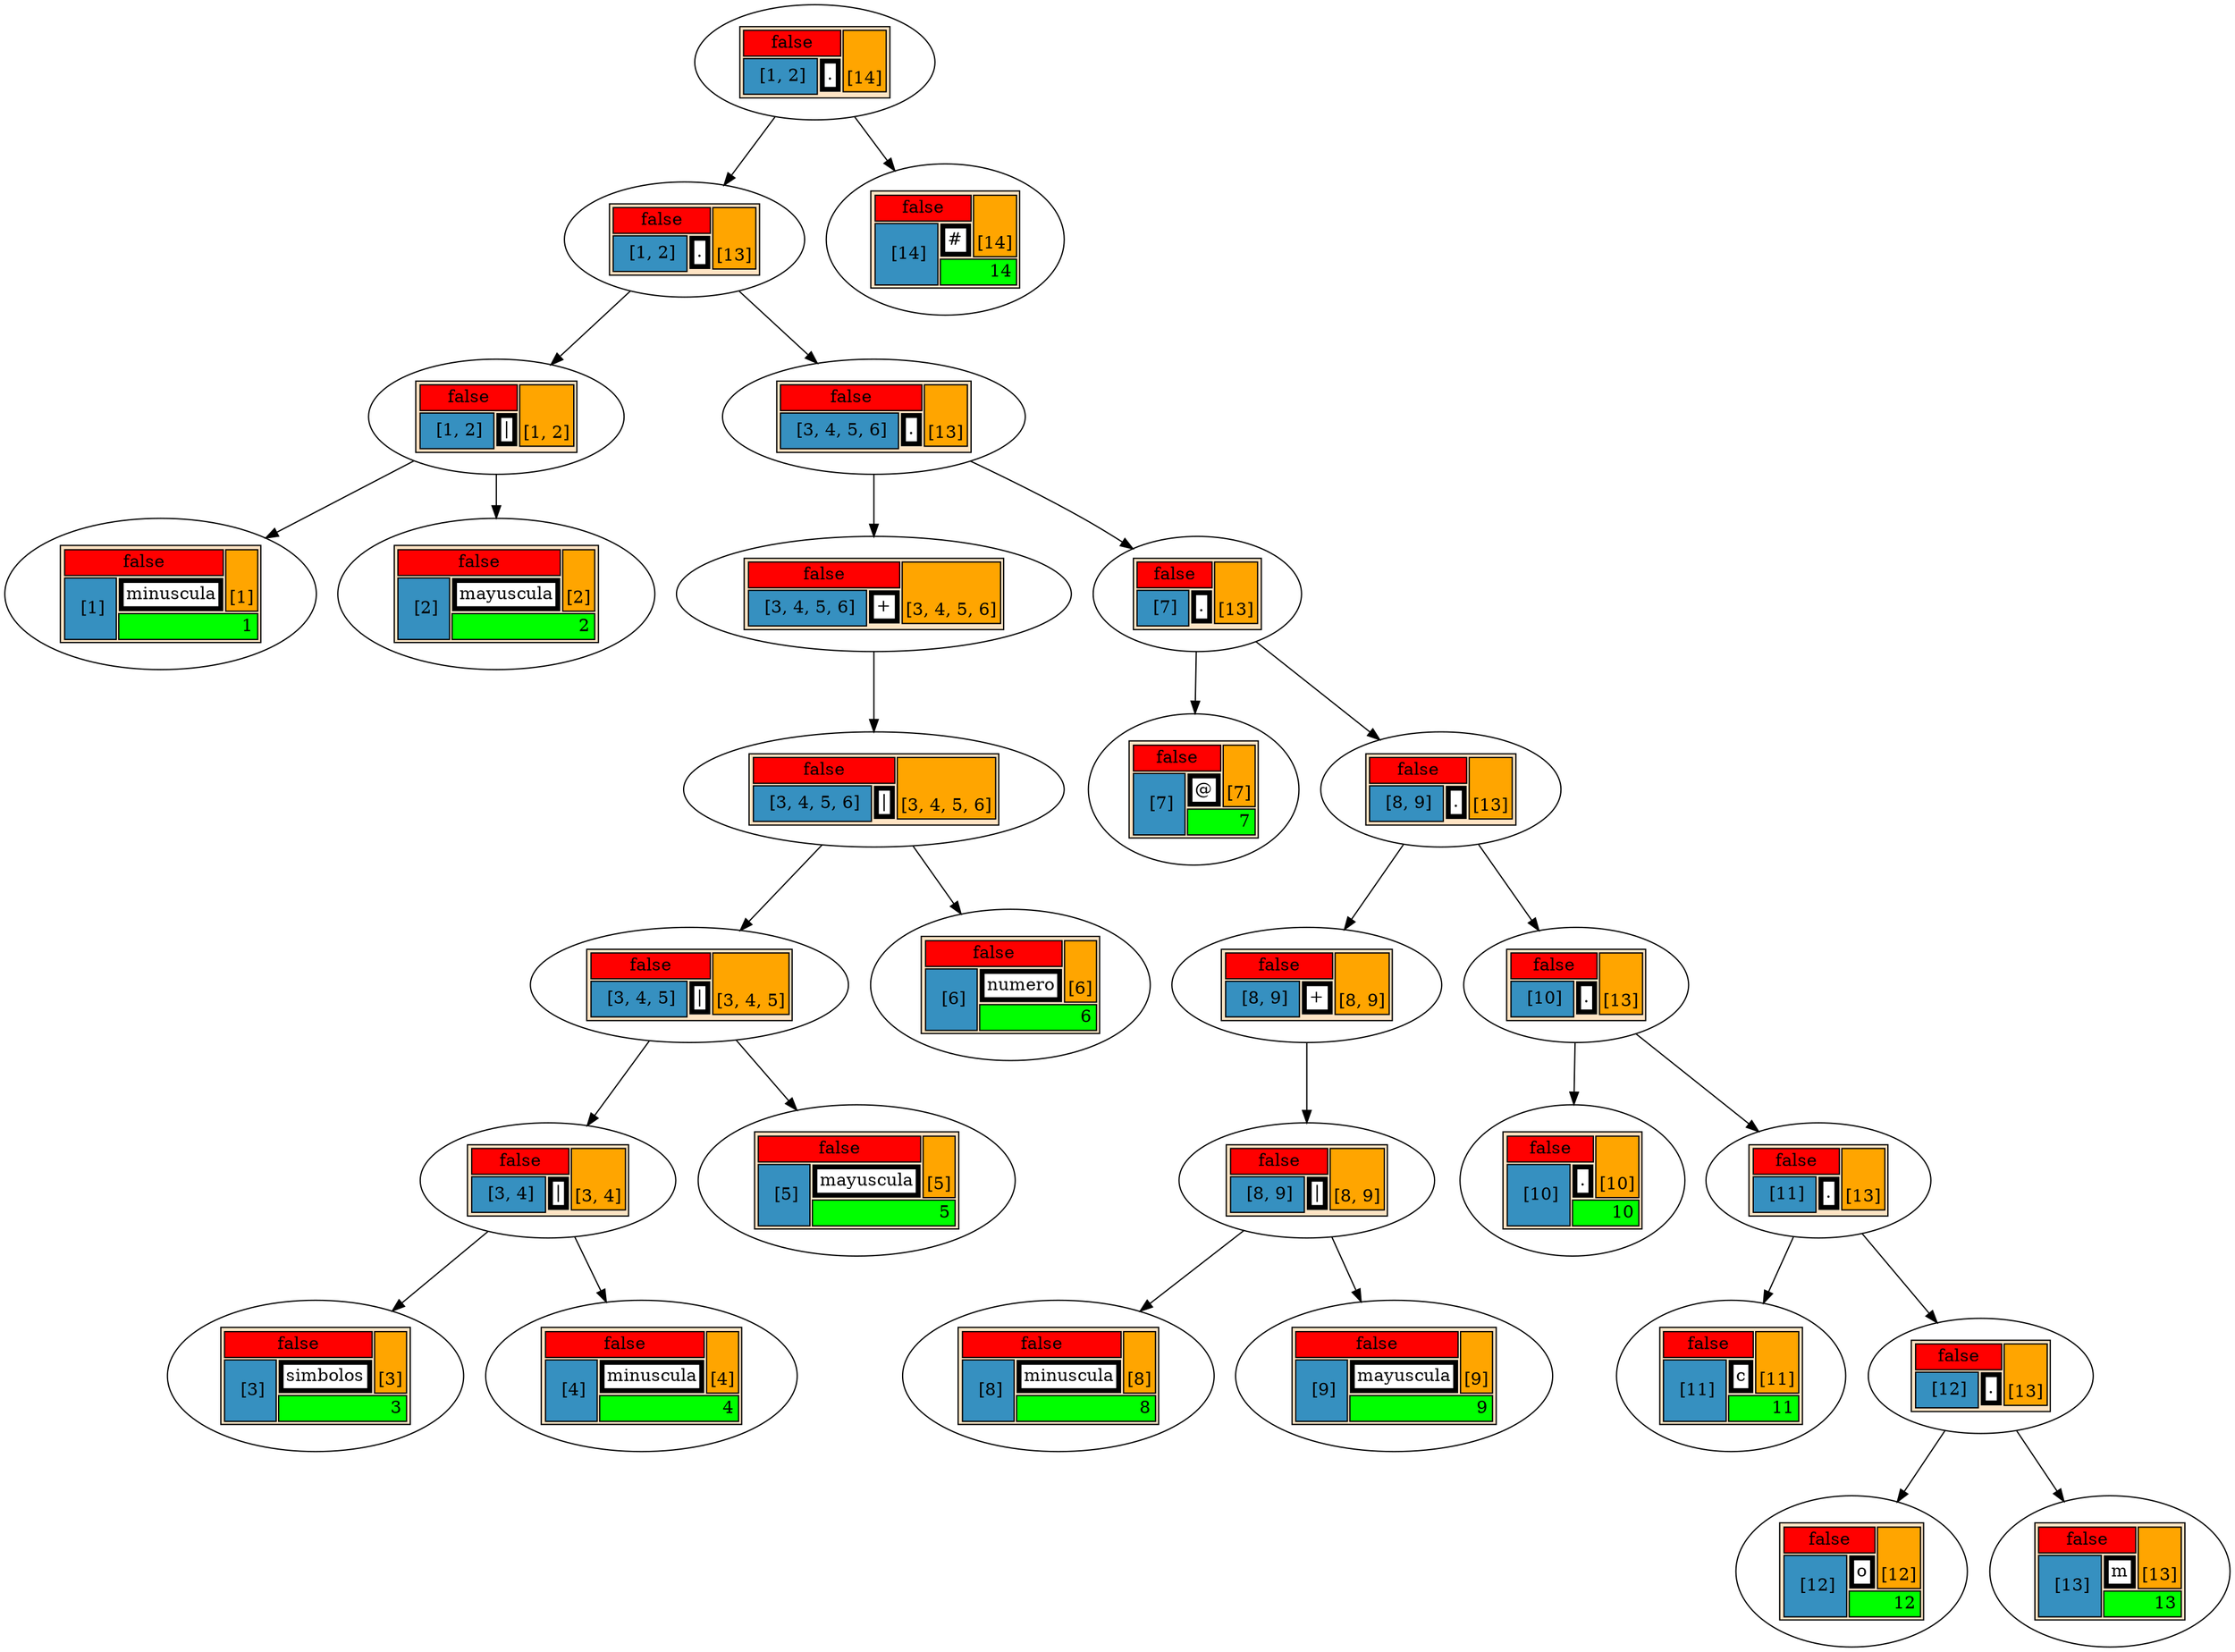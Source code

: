 digraph Arbol_Sintactico {

n1[
   label=<
<TABLE BGCOLOR="bisque">
<TR>
 <TD COLSPAN="3"  BGCOLOR="Red">false</TD>
 <TD ROWSPAN="2" BGCOLOR="Orange" 
  VALIGN="bottom" ALIGN="right">[14]</TD> 
 </TR>
  <TR>
   <TD COLSPAN="2" ROWSPAN="2"  BGCOLOR="#3690c0">
  [1, 2]
 </TD> 
  <TD BGCOLOR="white"  BORDER="4">.</TD> 
 </TR>
 </TABLE>> 
   ]
n2[
   label=<
<TABLE BGCOLOR="bisque">
<TR>
 <TD COLSPAN="3"  BGCOLOR="Red">false</TD>
 <TD ROWSPAN="2" BGCOLOR="Orange" 
  VALIGN="bottom" ALIGN="right">[13]</TD> 
 </TR>
  <TR>
   <TD COLSPAN="2" ROWSPAN="2"  BGCOLOR="#3690c0">
  [1, 2]
 </TD> 
  <TD BGCOLOR="white"  BORDER="4">.</TD> 
 </TR>
 </TABLE>> 
   ]
n1->n2
n3[
   label=<
<TABLE BGCOLOR="bisque">
<TR>
 <TD COLSPAN="3"  BGCOLOR="Red">false</TD>
 <TD ROWSPAN="2" BGCOLOR="Orange" 
  VALIGN="bottom" ALIGN="right">[1, 2]</TD> 
 </TR>
  <TR>
   <TD COLSPAN="2" ROWSPAN="2"  BGCOLOR="#3690c0">
  [1, 2]
 </TD> 
  <TD BGCOLOR="white"  BORDER="4">|</TD> 
 </TR>
 </TABLE>> 
   ]
n2->n3
n4[
   label=<
<TABLE BGCOLOR="bisque">
<TR>
 <TD COLSPAN="3"  BGCOLOR="Red">false</TD>
 <TD ROWSPAN="2" BGCOLOR="Orange" 
  VALIGN="bottom" ALIGN="right">[1]</TD> 
 </TR>
  <TR>
   <TD COLSPAN="2" ROWSPAN="2"  BGCOLOR="#3690c0">
  [1]
 </TD> 
  <TD BGCOLOR="white"  BORDER="4">minuscula</TD> 
 </TR>
 <TR>
  <TD COLSPAN="2" ALIGN="right" PORT="there"  BGCOLOR="Green">1</TD>
  </TR>
  </TABLE>> 
   ]
n3->n4
n5[
   label=<
<TABLE BGCOLOR="bisque">
<TR>
 <TD COLSPAN="3"  BGCOLOR="Red">false</TD>
 <TD ROWSPAN="2" BGCOLOR="Orange" 
  VALIGN="bottom" ALIGN="right">[2]</TD> 
 </TR>
  <TR>
   <TD COLSPAN="2" ROWSPAN="2"  BGCOLOR="#3690c0">
  [2]
 </TD> 
  <TD BGCOLOR="white"  BORDER="4">mayuscula</TD> 
 </TR>
 <TR>
  <TD COLSPAN="2" ALIGN="right" PORT="there"  BGCOLOR="Green">2</TD>
  </TR>
  </TABLE>> 
   ]
n3->n5
n6[
   label=<
<TABLE BGCOLOR="bisque">
<TR>
 <TD COLSPAN="3"  BGCOLOR="Red">false</TD>
 <TD ROWSPAN="2" BGCOLOR="Orange" 
  VALIGN="bottom" ALIGN="right">[13]</TD> 
 </TR>
  <TR>
   <TD COLSPAN="2" ROWSPAN="2"  BGCOLOR="#3690c0">
  [3, 4, 5, 6]
 </TD> 
  <TD BGCOLOR="white"  BORDER="4">.</TD> 
 </TR>
 </TABLE>> 
   ]
n2->n6
n7[
   label=<
<TABLE BGCOLOR="bisque">
<TR>
 <TD COLSPAN="3"  BGCOLOR="Red">false</TD>
 <TD ROWSPAN="2" BGCOLOR="Orange" 
  VALIGN="bottom" ALIGN="right">[3, 4, 5, 6]</TD> 
 </TR>
  <TR>
   <TD COLSPAN="2" ROWSPAN="2"  BGCOLOR="#3690c0">
  [3, 4, 5, 6]
 </TD> 
  <TD BGCOLOR="white"  BORDER="4">+</TD> 
 </TR>
 </TABLE>> 
   ]
n6->n7
n8[
   label=<
<TABLE BGCOLOR="bisque">
<TR>
 <TD COLSPAN="3"  BGCOLOR="Red">false</TD>
 <TD ROWSPAN="2" BGCOLOR="Orange" 
  VALIGN="bottom" ALIGN="right">[3, 4, 5, 6]</TD> 
 </TR>
  <TR>
   <TD COLSPAN="2" ROWSPAN="2"  BGCOLOR="#3690c0">
  [3, 4, 5, 6]
 </TD> 
  <TD BGCOLOR="white"  BORDER="4">|</TD> 
 </TR>
 </TABLE>> 
   ]
n7->n8
n9[
   label=<
<TABLE BGCOLOR="bisque">
<TR>
 <TD COLSPAN="3"  BGCOLOR="Red">false</TD>
 <TD ROWSPAN="2" BGCOLOR="Orange" 
  VALIGN="bottom" ALIGN="right">[3, 4, 5]</TD> 
 </TR>
  <TR>
   <TD COLSPAN="2" ROWSPAN="2"  BGCOLOR="#3690c0">
  [3, 4, 5]
 </TD> 
  <TD BGCOLOR="white"  BORDER="4">|</TD> 
 </TR>
 </TABLE>> 
   ]
n8->n9
n10[
   label=<
<TABLE BGCOLOR="bisque">
<TR>
 <TD COLSPAN="3"  BGCOLOR="Red">false</TD>
 <TD ROWSPAN="2" BGCOLOR="Orange" 
  VALIGN="bottom" ALIGN="right">[3, 4]</TD> 
 </TR>
  <TR>
   <TD COLSPAN="2" ROWSPAN="2"  BGCOLOR="#3690c0">
  [3, 4]
 </TD> 
  <TD BGCOLOR="white"  BORDER="4">|</TD> 
 </TR>
 </TABLE>> 
   ]
n9->n10
n11[
   label=<
<TABLE BGCOLOR="bisque">
<TR>
 <TD COLSPAN="3"  BGCOLOR="Red">false</TD>
 <TD ROWSPAN="2" BGCOLOR="Orange" 
  VALIGN="bottom" ALIGN="right">[3]</TD> 
 </TR>
  <TR>
   <TD COLSPAN="2" ROWSPAN="2"  BGCOLOR="#3690c0">
  [3]
 </TD> 
  <TD BGCOLOR="white"  BORDER="4">simbolos</TD> 
 </TR>
 <TR>
  <TD COLSPAN="2" ALIGN="right" PORT="there"  BGCOLOR="Green">3</TD>
  </TR>
  </TABLE>> 
   ]
n10->n11
n12[
   label=<
<TABLE BGCOLOR="bisque">
<TR>
 <TD COLSPAN="3"  BGCOLOR="Red">false</TD>
 <TD ROWSPAN="2" BGCOLOR="Orange" 
  VALIGN="bottom" ALIGN="right">[4]</TD> 
 </TR>
  <TR>
   <TD COLSPAN="2" ROWSPAN="2"  BGCOLOR="#3690c0">
  [4]
 </TD> 
  <TD BGCOLOR="white"  BORDER="4">minuscula</TD> 
 </TR>
 <TR>
  <TD COLSPAN="2" ALIGN="right" PORT="there"  BGCOLOR="Green">4</TD>
  </TR>
  </TABLE>> 
   ]
n10->n12
n13[
   label=<
<TABLE BGCOLOR="bisque">
<TR>
 <TD COLSPAN="3"  BGCOLOR="Red">false</TD>
 <TD ROWSPAN="2" BGCOLOR="Orange" 
  VALIGN="bottom" ALIGN="right">[5]</TD> 
 </TR>
  <TR>
   <TD COLSPAN="2" ROWSPAN="2"  BGCOLOR="#3690c0">
  [5]
 </TD> 
  <TD BGCOLOR="white"  BORDER="4">mayuscula</TD> 
 </TR>
 <TR>
  <TD COLSPAN="2" ALIGN="right" PORT="there"  BGCOLOR="Green">5</TD>
  </TR>
  </TABLE>> 
   ]
n9->n13
n14[
   label=<
<TABLE BGCOLOR="bisque">
<TR>
 <TD COLSPAN="3"  BGCOLOR="Red">false</TD>
 <TD ROWSPAN="2" BGCOLOR="Orange" 
  VALIGN="bottom" ALIGN="right">[6]</TD> 
 </TR>
  <TR>
   <TD COLSPAN="2" ROWSPAN="2"  BGCOLOR="#3690c0">
  [6]
 </TD> 
  <TD BGCOLOR="white"  BORDER="4">numero</TD> 
 </TR>
 <TR>
  <TD COLSPAN="2" ALIGN="right" PORT="there"  BGCOLOR="Green">6</TD>
  </TR>
  </TABLE>> 
   ]
n8->n14
n15[
   label=<
<TABLE BGCOLOR="bisque">
<TR>
 <TD COLSPAN="3"  BGCOLOR="Red">false</TD>
 <TD ROWSPAN="2" BGCOLOR="Orange" 
  VALIGN="bottom" ALIGN="right">[13]</TD> 
 </TR>
  <TR>
   <TD COLSPAN="2" ROWSPAN="2"  BGCOLOR="#3690c0">
  [7]
 </TD> 
  <TD BGCOLOR="white"  BORDER="4">.</TD> 
 </TR>
 </TABLE>> 
   ]
n6->n15
n16[
   label=<
<TABLE BGCOLOR="bisque">
<TR>
 <TD COLSPAN="3"  BGCOLOR="Red">false</TD>
 <TD ROWSPAN="2" BGCOLOR="Orange" 
  VALIGN="bottom" ALIGN="right">[7]</TD> 
 </TR>
  <TR>
   <TD COLSPAN="2" ROWSPAN="2"  BGCOLOR="#3690c0">
  [7]
 </TD> 
  <TD BGCOLOR="white"  BORDER="4">@</TD> 
 </TR>
 <TR>
  <TD COLSPAN="2" ALIGN="right" PORT="there"  BGCOLOR="Green">7</TD>
  </TR>
  </TABLE>> 
   ]
n15->n16
n17[
   label=<
<TABLE BGCOLOR="bisque">
<TR>
 <TD COLSPAN="3"  BGCOLOR="Red">false</TD>
 <TD ROWSPAN="2" BGCOLOR="Orange" 
  VALIGN="bottom" ALIGN="right">[13]</TD> 
 </TR>
  <TR>
   <TD COLSPAN="2" ROWSPAN="2"  BGCOLOR="#3690c0">
  [8, 9]
 </TD> 
  <TD BGCOLOR="white"  BORDER="4">.</TD> 
 </TR>
 </TABLE>> 
   ]
n15->n17
n18[
   label=<
<TABLE BGCOLOR="bisque">
<TR>
 <TD COLSPAN="3"  BGCOLOR="Red">false</TD>
 <TD ROWSPAN="2" BGCOLOR="Orange" 
  VALIGN="bottom" ALIGN="right">[8, 9]</TD> 
 </TR>
  <TR>
   <TD COLSPAN="2" ROWSPAN="2"  BGCOLOR="#3690c0">
  [8, 9]
 </TD> 
  <TD BGCOLOR="white"  BORDER="4">+</TD> 
 </TR>
 </TABLE>> 
   ]
n17->n18
n19[
   label=<
<TABLE BGCOLOR="bisque">
<TR>
 <TD COLSPAN="3"  BGCOLOR="Red">false</TD>
 <TD ROWSPAN="2" BGCOLOR="Orange" 
  VALIGN="bottom" ALIGN="right">[8, 9]</TD> 
 </TR>
  <TR>
   <TD COLSPAN="2" ROWSPAN="2"  BGCOLOR="#3690c0">
  [8, 9]
 </TD> 
  <TD BGCOLOR="white"  BORDER="4">|</TD> 
 </TR>
 </TABLE>> 
   ]
n18->n19
n20[
   label=<
<TABLE BGCOLOR="bisque">
<TR>
 <TD COLSPAN="3"  BGCOLOR="Red">false</TD>
 <TD ROWSPAN="2" BGCOLOR="Orange" 
  VALIGN="bottom" ALIGN="right">[8]</TD> 
 </TR>
  <TR>
   <TD COLSPAN="2" ROWSPAN="2"  BGCOLOR="#3690c0">
  [8]
 </TD> 
  <TD BGCOLOR="white"  BORDER="4">minuscula</TD> 
 </TR>
 <TR>
  <TD COLSPAN="2" ALIGN="right" PORT="there"  BGCOLOR="Green">8</TD>
  </TR>
  </TABLE>> 
   ]
n19->n20
n21[
   label=<
<TABLE BGCOLOR="bisque">
<TR>
 <TD COLSPAN="3"  BGCOLOR="Red">false</TD>
 <TD ROWSPAN="2" BGCOLOR="Orange" 
  VALIGN="bottom" ALIGN="right">[9]</TD> 
 </TR>
  <TR>
   <TD COLSPAN="2" ROWSPAN="2"  BGCOLOR="#3690c0">
  [9]
 </TD> 
  <TD BGCOLOR="white"  BORDER="4">mayuscula</TD> 
 </TR>
 <TR>
  <TD COLSPAN="2" ALIGN="right" PORT="there"  BGCOLOR="Green">9</TD>
  </TR>
  </TABLE>> 
   ]
n19->n21
n22[
   label=<
<TABLE BGCOLOR="bisque">
<TR>
 <TD COLSPAN="3"  BGCOLOR="Red">false</TD>
 <TD ROWSPAN="2" BGCOLOR="Orange" 
  VALIGN="bottom" ALIGN="right">[13]</TD> 
 </TR>
  <TR>
   <TD COLSPAN="2" ROWSPAN="2"  BGCOLOR="#3690c0">
  [10]
 </TD> 
  <TD BGCOLOR="white"  BORDER="4">.</TD> 
 </TR>
 </TABLE>> 
   ]
n17->n22
n23[
   label=<
<TABLE BGCOLOR="bisque">
<TR>
 <TD COLSPAN="3"  BGCOLOR="Red">false</TD>
 <TD ROWSPAN="2" BGCOLOR="Orange" 
  VALIGN="bottom" ALIGN="right">[10]</TD> 
 </TR>
  <TR>
   <TD COLSPAN="2" ROWSPAN="2"  BGCOLOR="#3690c0">
  [10]
 </TD> 
  <TD BGCOLOR="white"  BORDER="4">.</TD> 
 </TR>
 <TR>
  <TD COLSPAN="2" ALIGN="right" PORT="there"  BGCOLOR="Green">10</TD>
  </TR>
  </TABLE>> 
   ]
n22->n23
n24[
   label=<
<TABLE BGCOLOR="bisque">
<TR>
 <TD COLSPAN="3"  BGCOLOR="Red">false</TD>
 <TD ROWSPAN="2" BGCOLOR="Orange" 
  VALIGN="bottom" ALIGN="right">[13]</TD> 
 </TR>
  <TR>
   <TD COLSPAN="2" ROWSPAN="2"  BGCOLOR="#3690c0">
  [11]
 </TD> 
  <TD BGCOLOR="white"  BORDER="4">.</TD> 
 </TR>
 </TABLE>> 
   ]
n22->n24
n25[
   label=<
<TABLE BGCOLOR="bisque">
<TR>
 <TD COLSPAN="3"  BGCOLOR="Red">false</TD>
 <TD ROWSPAN="2" BGCOLOR="Orange" 
  VALIGN="bottom" ALIGN="right">[11]</TD> 
 </TR>
  <TR>
   <TD COLSPAN="2" ROWSPAN="2"  BGCOLOR="#3690c0">
  [11]
 </TD> 
  <TD BGCOLOR="white"  BORDER="4">c</TD> 
 </TR>
 <TR>
  <TD COLSPAN="2" ALIGN="right" PORT="there"  BGCOLOR="Green">11</TD>
  </TR>
  </TABLE>> 
   ]
n24->n25
n26[
   label=<
<TABLE BGCOLOR="bisque">
<TR>
 <TD COLSPAN="3"  BGCOLOR="Red">false</TD>
 <TD ROWSPAN="2" BGCOLOR="Orange" 
  VALIGN="bottom" ALIGN="right">[13]</TD> 
 </TR>
  <TR>
   <TD COLSPAN="2" ROWSPAN="2"  BGCOLOR="#3690c0">
  [12]
 </TD> 
  <TD BGCOLOR="white"  BORDER="4">.</TD> 
 </TR>
 </TABLE>> 
   ]
n24->n26
n27[
   label=<
<TABLE BGCOLOR="bisque">
<TR>
 <TD COLSPAN="3"  BGCOLOR="Red">false</TD>
 <TD ROWSPAN="2" BGCOLOR="Orange" 
  VALIGN="bottom" ALIGN="right">[12]</TD> 
 </TR>
  <TR>
   <TD COLSPAN="2" ROWSPAN="2"  BGCOLOR="#3690c0">
  [12]
 </TD> 
  <TD BGCOLOR="white"  BORDER="4">o</TD> 
 </TR>
 <TR>
  <TD COLSPAN="2" ALIGN="right" PORT="there"  BGCOLOR="Green">12</TD>
  </TR>
  </TABLE>> 
   ]
n26->n27
n28[
   label=<
<TABLE BGCOLOR="bisque">
<TR>
 <TD COLSPAN="3"  BGCOLOR="Red">false</TD>
 <TD ROWSPAN="2" BGCOLOR="Orange" 
  VALIGN="bottom" ALIGN="right">[13]</TD> 
 </TR>
  <TR>
   <TD COLSPAN="2" ROWSPAN="2"  BGCOLOR="#3690c0">
  [13]
 </TD> 
  <TD BGCOLOR="white"  BORDER="4">m</TD> 
 </TR>
 <TR>
  <TD COLSPAN="2" ALIGN="right" PORT="there"  BGCOLOR="Green">13</TD>
  </TR>
  </TABLE>> 
   ]
n26->n28
n29[
   label=<
<TABLE BGCOLOR="bisque">
<TR>
 <TD COLSPAN="3"  BGCOLOR="Red">false</TD>
 <TD ROWSPAN="2" BGCOLOR="Orange" 
  VALIGN="bottom" ALIGN="right">[14]</TD> 
 </TR>
  <TR>
   <TD COLSPAN="2" ROWSPAN="2"  BGCOLOR="#3690c0">
  [14]
 </TD> 
  <TD BGCOLOR="white"  BORDER="4">#</TD> 
 </TR>
 <TR>
  <TD COLSPAN="2" ALIGN="right" PORT="there"  BGCOLOR="Green">14</TD>
  </TR>
  </TABLE>> 
   ]
n1->n29


}